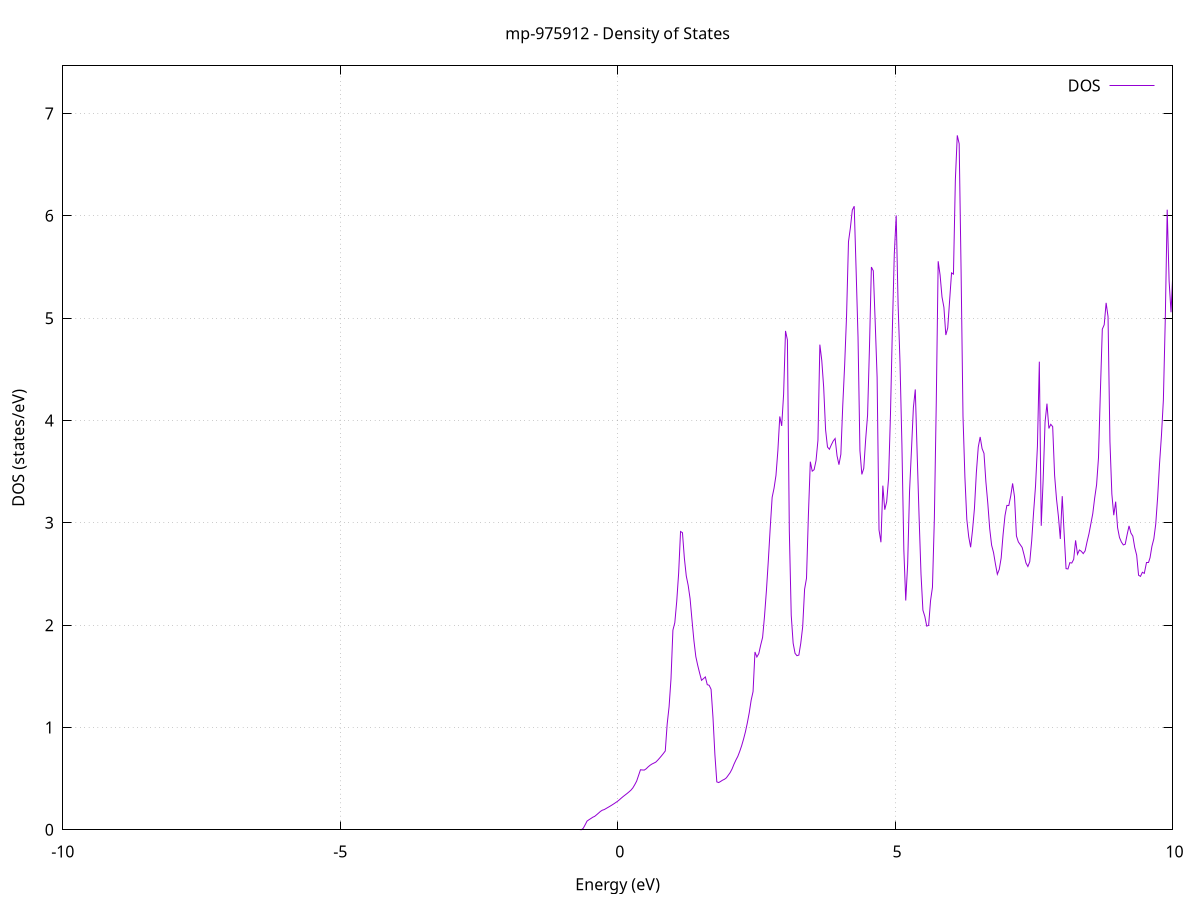 set title 'mp-975912 - Density of States'
set xlabel 'Energy (eV)'
set ylabel 'DOS (states/eV)'
set grid
set xrange [-10:10]
set yrange [0:7.466]
set xzeroaxis lt -1
set terminal png size 800,600
set output 'mp-975912_dos_gnuplot.png'
plot '-' using 1:2 with lines title 'DOS'
-32.230200 0.000000
-32.195800 0.000000
-32.161400 0.000000
-32.127000 0.000000
-32.092600 0.000000
-32.058200 0.000000
-32.023800 0.000000
-31.989400 0.000000
-31.955000 0.000000
-31.920600 0.000000
-31.886200 0.000000
-31.851800 0.000000
-31.817400 0.000000
-31.783000 0.000000
-31.748700 0.000000
-31.714300 0.000000
-31.679900 0.000000
-31.645500 0.000000
-31.611100 0.000000
-31.576700 0.000000
-31.542300 0.000000
-31.507900 0.000000
-31.473500 0.000000
-31.439100 0.000000
-31.404700 0.000000
-31.370300 0.000000
-31.335900 0.000000
-31.301500 0.000000
-31.267100 0.000000
-31.232700 0.000000
-31.198300 0.000000
-31.163900 0.000000
-31.129500 0.000000
-31.095100 0.000000
-31.060700 0.000000
-31.026300 0.000000
-30.991900 0.000000
-30.957600 0.000000
-30.923200 0.000000
-30.888800 0.000000
-30.854400 0.000000
-30.820000 0.000000
-30.785600 0.000000
-30.751200 0.000000
-30.716800 0.000000
-30.682400 0.000000
-30.648000 0.000000
-30.613600 0.000000
-30.579200 0.000000
-30.544800 0.000000
-30.510400 0.000000
-30.476000 0.000000
-30.441600 0.000000
-30.407200 0.000000
-30.372800 0.000000
-30.338400 0.000000
-30.304000 0.000000
-30.269600 0.000000
-30.235200 0.000000
-30.200800 0.000000
-30.166500 0.000000
-30.132100 0.000000
-30.097700 0.000000
-30.063300 0.000000
-30.028900 0.000000
-29.994500 0.000000
-29.960100 0.000000
-29.925700 0.000000
-29.891300 0.000000
-29.856900 0.000000
-29.822500 0.000000
-29.788100 0.000000
-29.753700 0.000000
-29.719300 0.000000
-29.684900 0.000000
-29.650500 0.000000
-29.616100 0.000000
-29.581700 0.000000
-29.547300 0.000000
-29.512900 0.000000
-29.478500 0.000000
-29.444100 0.000000
-29.409700 0.000000
-29.375400 0.000000
-29.341000 0.000000
-29.306600 0.000000
-29.272200 0.000000
-29.237800 0.000000
-29.203400 0.000000
-29.169000 0.000000
-29.134600 0.000000
-29.100200 0.522700
-29.065800 1.760200
-29.031400 1.872400
-28.997000 2.309400
-28.962600 3.692000
-28.928200 4.450900
-28.893800 4.327800
-28.859400 4.587100
-28.825000 5.228700
-28.790600 5.491700
-28.756200 7.944500
-28.721800 6.947200
-28.687400 5.708600
-28.653000 5.027500
-28.618600 4.619600
-28.584300 4.426400
-28.549900 4.313200
-28.515500 4.597200
-28.481100 5.049800
-28.446700 5.809000
-28.412300 7.001900
-28.377900 11.625800
-28.343500 16.195200
-28.309100 23.183700
-28.274700 12.907200
-28.240300 19.105000
-28.205900 8.105200
-28.171500 15.944500
-28.137100 12.770700
-28.102700 13.943300
-28.068300 16.001600
-28.033900 10.591900
-27.999500 7.752100
-27.965100 8.928300
-27.930700 7.829700
-27.896300 7.084100
-27.861900 4.051700
-27.827500 4.212200
-27.793200 7.869700
-27.758800 8.831000
-27.724400 7.413700
-27.690000 11.880600
-27.655600 14.558500
-27.621200 13.203000
-27.586800 19.673900
-27.552400 25.943400
-27.518000 12.182100
-27.483600 9.671700
-27.449200 6.983100
-27.414800 4.896800
-27.380400 4.379500
-27.346000 4.070600
-27.311600 3.983200
-27.277200 4.052100
-27.242800 4.165600
-27.208400 4.317600
-27.174000 4.589400
-27.139600 5.317700
-27.105200 6.103800
-27.070800 9.078300
-27.036400 6.692700
-27.002100 5.175300
-26.967700 4.607000
-26.933300 3.736900
-26.898900 2.359600
-26.864500 0.000000
-26.830100 0.000000
-26.795700 0.000000
-26.761300 0.000000
-26.726900 0.000000
-26.692500 0.000000
-26.658100 0.000000
-26.623700 0.000000
-26.589300 0.000000
-26.554900 0.000000
-26.520500 0.000000
-26.486100 0.000000
-26.451700 0.000000
-26.417300 0.000000
-26.382900 0.000000
-26.348500 0.000000
-26.314100 0.000000
-26.279700 0.000000
-26.245300 0.000000
-26.211000 0.000000
-26.176600 0.000000
-26.142200 0.000000
-26.107800 0.000000
-26.073400 0.000000
-26.039000 0.000000
-26.004600 0.000000
-25.970200 0.000000
-25.935800 0.000000
-25.901400 0.000000
-25.867000 0.000000
-25.832600 0.000000
-25.798200 0.000000
-25.763800 0.000000
-25.729400 0.000000
-25.695000 0.000000
-25.660600 0.000000
-25.626200 0.000000
-25.591800 0.000000
-25.557400 0.000000
-25.523000 0.000000
-25.488600 0.000000
-25.454200 0.000000
-25.419900 0.000000
-25.385500 0.000000
-25.351100 0.000000
-25.316700 0.000000
-25.282300 0.000000
-25.247900 0.000000
-25.213500 0.000000
-25.179100 0.000000
-25.144700 0.000000
-25.110300 0.000000
-25.075900 0.000000
-25.041500 0.000000
-25.007100 0.000000
-24.972700 0.000000
-24.938300 0.000000
-24.903900 0.000000
-24.869500 0.000000
-24.835100 0.000000
-24.800700 0.000000
-24.766300 0.000000
-24.731900 0.000000
-24.697500 0.000000
-24.663100 0.000000
-24.628800 0.000000
-24.594400 0.000000
-24.560000 0.000000
-24.525600 0.000000
-24.491200 0.000000
-24.456800 0.000000
-24.422400 0.000000
-24.388000 0.000000
-24.353600 0.000000
-24.319200 0.000000
-24.284800 0.000000
-24.250400 0.000000
-24.216000 0.000000
-24.181600 0.000000
-24.147200 0.000000
-24.112800 0.000000
-24.078400 0.000000
-24.044000 0.000000
-24.009600 0.000000
-23.975200 0.000000
-23.940800 0.000000
-23.906400 0.000000
-23.872000 0.000000
-23.837700 0.000000
-23.803300 0.000000
-23.768900 0.000000
-23.734500 0.000000
-23.700100 0.000000
-23.665700 0.000000
-23.631300 0.000000
-23.596900 0.000000
-23.562500 0.000000
-23.528100 0.000000
-23.493700 0.000000
-23.459300 0.000000
-23.424900 0.000000
-23.390500 0.000000
-23.356100 0.000000
-23.321700 0.000000
-23.287300 0.000000
-23.252900 0.000000
-23.218500 0.000000
-23.184100 0.000000
-23.149700 0.000000
-23.115300 0.000000
-23.080900 0.000000
-23.046600 0.000000
-23.012200 0.000000
-22.977800 0.000000
-22.943400 0.000000
-22.909000 0.000000
-22.874600 0.000000
-22.840200 0.000000
-22.805800 0.000000
-22.771400 0.000000
-22.737000 0.000000
-22.702600 0.000000
-22.668200 0.000000
-22.633800 0.000000
-22.599400 0.000000
-22.565000 0.000000
-22.530600 0.000000
-22.496200 0.000000
-22.461800 0.000000
-22.427400 0.000000
-22.393000 0.000000
-22.358600 0.000000
-22.324200 0.000000
-22.289800 0.000000
-22.255500 0.000000
-22.221100 0.000000
-22.186700 0.000000
-22.152300 0.000000
-22.117900 0.000000
-22.083500 0.000000
-22.049100 0.000000
-22.014700 0.000000
-21.980300 0.000000
-21.945900 0.000000
-21.911500 0.000000
-21.877100 0.000000
-21.842700 0.000000
-21.808300 0.000000
-21.773900 0.000000
-21.739500 0.000000
-21.705100 0.000000
-21.670700 0.000000
-21.636300 0.000000
-21.601900 0.000000
-21.567500 0.000000
-21.533100 0.000000
-21.498700 0.000000
-21.464400 0.000000
-21.430000 0.000000
-21.395600 0.000000
-21.361200 0.000000
-21.326800 0.000000
-21.292400 0.000000
-21.258000 0.000000
-21.223600 0.000000
-21.189200 0.000000
-21.154800 0.000000
-21.120400 0.000000
-21.086000 0.000000
-21.051600 0.000000
-21.017200 0.000000
-20.982800 0.000000
-20.948400 0.000000
-20.914000 0.000000
-20.879600 0.000000
-20.845200 0.000000
-20.810800 0.000000
-20.776400 0.000000
-20.742000 0.000000
-20.707600 0.000000
-20.673300 0.000000
-20.638900 0.000000
-20.604500 0.000000
-20.570100 0.000000
-20.535700 0.000000
-20.501300 0.000000
-20.466900 0.000000
-20.432500 0.000000
-20.398100 0.000000
-20.363700 0.000000
-20.329300 0.000000
-20.294900 0.000000
-20.260500 0.000000
-20.226100 0.000000
-20.191700 0.000000
-20.157300 0.000000
-20.122900 0.000000
-20.088500 0.000000
-20.054100 0.000000
-20.019700 0.000000
-19.985300 0.000000
-19.950900 0.000000
-19.916500 0.000000
-19.882200 0.000000
-19.847800 0.000000
-19.813400 0.000000
-19.779000 0.000000
-19.744600 0.000000
-19.710200 0.000000
-19.675800 0.000000
-19.641400 0.000000
-19.607000 0.000000
-19.572600 0.000000
-19.538200 0.000000
-19.503800 0.000000
-19.469400 0.000000
-19.435000 0.000000
-19.400600 0.000000
-19.366200 0.000000
-19.331800 0.000000
-19.297400 0.000000
-19.263000 0.000000
-19.228600 0.000000
-19.194200 0.000000
-19.159800 0.000000
-19.125400 0.000000
-19.091100 0.000000
-19.056700 0.000000
-19.022300 0.000000
-18.987900 0.000000
-18.953500 0.000000
-18.919100 0.000000
-18.884700 0.000000
-18.850300 0.000000
-18.815900 0.000000
-18.781500 0.000000
-18.747100 0.000000
-18.712700 0.000000
-18.678300 0.000000
-18.643900 0.000000
-18.609500 0.000000
-18.575100 0.000000
-18.540700 0.000000
-18.506300 0.000000
-18.471900 0.000000
-18.437500 0.000000
-18.403100 0.000000
-18.368700 0.000000
-18.334300 0.000000
-18.300000 0.000000
-18.265600 0.000000
-18.231200 0.000000
-18.196800 0.000000
-18.162400 0.000000
-18.128000 0.000000
-18.093600 0.000000
-18.059200 0.000000
-18.024800 0.000000
-17.990400 0.000000
-17.956000 0.000000
-17.921600 0.000000
-17.887200 0.000000
-17.852800 0.000000
-17.818400 0.000000
-17.784000 0.000000
-17.749600 0.000000
-17.715200 0.000000
-17.680800 0.000000
-17.646400 0.000000
-17.612000 0.000000
-17.577600 0.000000
-17.543200 0.000000
-17.508900 0.000000
-17.474500 0.000000
-17.440100 0.000000
-17.405700 0.000000
-17.371300 0.000000
-17.336900 0.000000
-17.302500 0.000000
-17.268100 0.000000
-17.233700 0.000000
-17.199300 0.000000
-17.164900 0.000000
-17.130500 0.000000
-17.096100 0.000000
-17.061700 0.000000
-17.027300 0.000000
-16.992900 0.000000
-16.958500 0.000000
-16.924100 0.000000
-16.889700 0.000000
-16.855300 0.000000
-16.820900 0.000000
-16.786500 0.000000
-16.752100 0.000000
-16.717800 0.000000
-16.683400 0.000000
-16.649000 0.000000
-16.614600 0.000000
-16.580200 0.000000
-16.545800 0.000000
-16.511400 0.000000
-16.477000 0.000000
-16.442600 0.000000
-16.408200 0.000000
-16.373800 0.000000
-16.339400 0.000000
-16.305000 0.000000
-16.270600 0.000000
-16.236200 0.000000
-16.201800 0.000000
-16.167400 0.000000
-16.133000 0.000000
-16.098600 0.000000
-16.064200 0.000000
-16.029800 0.000000
-15.995400 0.000000
-15.961000 0.000000
-15.926700 0.000000
-15.892300 0.000000
-15.857900 0.000000
-15.823500 0.000000
-15.789100 0.000000
-15.754700 0.000000
-15.720300 0.000000
-15.685900 0.000000
-15.651500 0.000000
-15.617100 0.000000
-15.582700 0.000000
-15.548300 0.000000
-15.513900 0.000000
-15.479500 0.000000
-15.445100 0.000000
-15.410700 0.000000
-15.376300 0.000000
-15.341900 0.000000
-15.307500 0.000000
-15.273100 0.000000
-15.238700 0.000000
-15.204300 0.000000
-15.169900 0.000000
-15.135600 0.000000
-15.101200 0.000000
-15.066800 0.000000
-15.032400 0.000000
-14.998000 0.000000
-14.963600 0.000000
-14.929200 0.000000
-14.894800 0.000000
-14.860400 0.000000
-14.826000 0.000000
-14.791600 0.000000
-14.757200 0.000000
-14.722800 0.000000
-14.688400 0.000000
-14.654000 0.000000
-14.619600 0.000000
-14.585200 0.000000
-14.550800 0.000000
-14.516400 0.000000
-14.482000 0.000000
-14.447600 0.000000
-14.413200 0.000000
-14.378800 0.000000
-14.344500 0.000000
-14.310100 0.000000
-14.275700 0.000000
-14.241300 0.000000
-14.206900 0.000000
-14.172500 0.000000
-14.138100 0.000000
-14.103700 0.000000
-14.069300 0.000000
-14.034900 0.000000
-14.000500 0.000000
-13.966100 0.000000
-13.931700 0.000000
-13.897300 0.000000
-13.862900 0.000000
-13.828500 0.000000
-13.794100 0.000000
-13.759700 0.000000
-13.725300 0.000000
-13.690900 0.000000
-13.656500 0.000000
-13.622100 0.000000
-13.587700 0.000000
-13.553400 0.000000
-13.519000 0.000000
-13.484600 0.000000
-13.450200 0.000000
-13.415800 0.000000
-13.381400 0.000000
-13.347000 0.000000
-13.312600 0.000000
-13.278200 0.000000
-13.243800 0.000000
-13.209400 0.000000
-13.175000 0.000000
-13.140600 0.000000
-13.106200 0.000000
-13.071800 0.000000
-13.037400 0.000000
-13.003000 0.000000
-12.968600 0.000000
-12.934200 0.000000
-12.899800 0.000000
-12.865400 0.000000
-12.831000 0.000000
-12.796600 0.000000
-12.762300 0.000000
-12.727900 0.000000
-12.693500 0.000000
-12.659100 0.000000
-12.624700 0.000000
-12.590300 0.000000
-12.555900 0.000000
-12.521500 0.000000
-12.487100 0.000000
-12.452700 0.000000
-12.418300 0.000000
-12.383900 0.000000
-12.349500 0.000000
-12.315100 0.000000
-12.280700 0.000000
-12.246300 0.000000
-12.211900 0.000000
-12.177500 0.000000
-12.143100 0.000000
-12.108700 0.000000
-12.074300 0.000000
-12.039900 0.000000
-12.005500 0.000000
-11.971200 0.000000
-11.936800 0.000000
-11.902400 0.000000
-11.868000 0.000000
-11.833600 0.000000
-11.799200 0.000000
-11.764800 0.000000
-11.730400 0.000000
-11.696000 0.000000
-11.661600 0.000000
-11.627200 0.000000
-11.592800 0.000000
-11.558400 0.000000
-11.524000 0.000000
-11.489600 0.000000
-11.455200 0.000000
-11.420800 0.000000
-11.386400 0.000000
-11.352000 0.000000
-11.317600 0.000000
-11.283200 0.000000
-11.248800 0.000000
-11.214400 0.000000
-11.180100 0.000000
-11.145700 0.000000
-11.111300 0.000000
-11.076900 0.000000
-11.042500 0.000000
-11.008100 0.000000
-10.973700 0.000000
-10.939300 0.000000
-10.904900 0.000000
-10.870500 0.000000
-10.836100 0.000000
-10.801700 0.000000
-10.767300 0.000000
-10.732900 0.000000
-10.698500 0.000000
-10.664100 0.000000
-10.629700 0.000000
-10.595300 0.000000
-10.560900 0.000000
-10.526500 0.000000
-10.492100 0.000000
-10.457700 0.000000
-10.423300 0.000000
-10.389000 0.000000
-10.354600 0.000000
-10.320200 0.000000
-10.285800 0.000000
-10.251400 0.000000
-10.217000 0.000000
-10.182600 0.000000
-10.148200 0.000000
-10.113800 0.000000
-10.079400 0.000000
-10.045000 0.000000
-10.010600 0.000000
-9.976200 0.000000
-9.941800 0.000000
-9.907400 0.000000
-9.873000 0.000000
-9.838600 0.000000
-9.804200 0.000000
-9.769800 0.000000
-9.735400 0.000000
-9.701000 0.000000
-9.666600 0.000000
-9.632200 0.000000
-9.597900 0.000000
-9.563500 0.000000
-9.529100 0.000000
-9.494700 0.000000
-9.460300 0.000000
-9.425900 0.000000
-9.391500 0.000000
-9.357100 0.000000
-9.322700 0.000000
-9.288300 0.000000
-9.253900 0.000000
-9.219500 0.000000
-9.185100 0.000000
-9.150700 0.000000
-9.116300 0.000000
-9.081900 0.000000
-9.047500 0.000000
-9.013100 0.000000
-8.978700 0.000000
-8.944300 0.000000
-8.909900 0.000000
-8.875500 0.000000
-8.841100 0.000000
-8.806800 0.000000
-8.772400 0.000000
-8.738000 0.000000
-8.703600 0.000000
-8.669200 0.000000
-8.634800 0.000000
-8.600400 0.000000
-8.566000 0.000000
-8.531600 0.000000
-8.497200 0.000000
-8.462800 0.000000
-8.428400 0.000000
-8.394000 0.000000
-8.359600 0.000000
-8.325200 0.000000
-8.290800 0.000000
-8.256400 0.000000
-8.222000 0.000000
-8.187600 0.000000
-8.153200 0.000000
-8.118800 0.000000
-8.084400 0.000000
-8.050000 0.000000
-8.015700 0.000000
-7.981300 0.000000
-7.946900 0.000000
-7.912500 0.000000
-7.878100 0.000000
-7.843700 0.000000
-7.809300 0.000000
-7.774900 0.000000
-7.740500 0.000000
-7.706100 0.000000
-7.671700 0.000000
-7.637300 0.000000
-7.602900 0.000000
-7.568500 0.000000
-7.534100 0.000000
-7.499700 0.000000
-7.465300 0.000000
-7.430900 0.000000
-7.396500 0.000000
-7.362100 0.000000
-7.327700 0.000000
-7.293300 0.000000
-7.258900 0.000000
-7.224600 0.000000
-7.190200 0.000000
-7.155800 0.000000
-7.121400 0.000000
-7.087000 0.000000
-7.052600 0.000000
-7.018200 0.000000
-6.983800 0.000000
-6.949400 0.000000
-6.915000 0.000000
-6.880600 0.000000
-6.846200 0.000000
-6.811800 0.000000
-6.777400 0.000000
-6.743000 0.000000
-6.708600 0.000000
-6.674200 0.000000
-6.639800 0.000000
-6.605400 0.000000
-6.571000 0.000000
-6.536600 0.000000
-6.502200 0.000000
-6.467800 0.000000
-6.433500 0.000000
-6.399100 0.000000
-6.364700 0.000000
-6.330300 0.000000
-6.295900 0.000000
-6.261500 0.000000
-6.227100 0.000000
-6.192700 0.000000
-6.158300 0.000000
-6.123900 0.000000
-6.089500 0.000000
-6.055100 0.000000
-6.020700 0.000000
-5.986300 0.000000
-5.951900 0.000000
-5.917500 0.000000
-5.883100 0.000000
-5.848700 0.000000
-5.814300 0.000000
-5.779900 0.000000
-5.745500 0.000000
-5.711100 0.000000
-5.676700 0.000000
-5.642400 0.000000
-5.608000 0.000000
-5.573600 0.000000
-5.539200 0.000000
-5.504800 0.000000
-5.470400 0.000000
-5.436000 0.000000
-5.401600 0.000000
-5.367200 0.000000
-5.332800 0.000000
-5.298400 0.000000
-5.264000 0.000000
-5.229600 0.000000
-5.195200 0.000000
-5.160800 0.000000
-5.126400 0.000000
-5.092000 0.000000
-5.057600 0.000000
-5.023200 0.000000
-4.988800 0.000000
-4.954400 0.000000
-4.920000 0.000000
-4.885600 0.000000
-4.851300 0.000000
-4.816900 0.000000
-4.782500 0.000000
-4.748100 0.000000
-4.713700 0.000000
-4.679300 0.000000
-4.644900 0.000000
-4.610500 0.000000
-4.576100 0.000000
-4.541700 0.000000
-4.507300 0.000000
-4.472900 0.000000
-4.438500 0.000000
-4.404100 0.000000
-4.369700 0.000000
-4.335300 0.000000
-4.300900 0.000000
-4.266500 0.000000
-4.232100 0.000000
-4.197700 0.000000
-4.163300 0.000000
-4.128900 0.000000
-4.094500 0.000000
-4.060200 0.000000
-4.025800 0.000000
-3.991400 0.000000
-3.957000 0.000000
-3.922600 0.000000
-3.888200 0.000000
-3.853800 0.000000
-3.819400 0.000000
-3.785000 0.000000
-3.750600 0.000000
-3.716200 0.000000
-3.681800 0.000000
-3.647400 0.000000
-3.613000 0.000000
-3.578600 0.000000
-3.544200 0.000000
-3.509800 0.000000
-3.475400 0.000000
-3.441000 0.000000
-3.406600 0.000000
-3.372200 0.000000
-3.337800 0.000000
-3.303400 0.000000
-3.269100 0.000000
-3.234700 0.000000
-3.200300 0.000000
-3.165900 0.000000
-3.131500 0.000000
-3.097100 0.000000
-3.062700 0.000000
-3.028300 0.000000
-2.993900 0.000000
-2.959500 0.000000
-2.925100 0.000000
-2.890700 0.000000
-2.856300 0.000000
-2.821900 0.000000
-2.787500 0.000000
-2.753100 0.000000
-2.718700 0.000000
-2.684300 0.000000
-2.649900 0.000000
-2.615500 0.000000
-2.581100 0.000000
-2.546700 0.000000
-2.512300 0.000000
-2.478000 0.000000
-2.443600 0.000000
-2.409200 0.000000
-2.374800 0.000000
-2.340400 0.000000
-2.306000 0.000000
-2.271600 0.000000
-2.237200 0.000000
-2.202800 0.000000
-2.168400 0.000000
-2.134000 0.000000
-2.099600 0.000000
-2.065200 0.000000
-2.030800 0.000000
-1.996400 0.000000
-1.962000 0.000000
-1.927600 0.000000
-1.893200 0.000000
-1.858800 0.000000
-1.824400 0.000000
-1.790000 0.000000
-1.755600 0.000000
-1.721200 0.000000
-1.686900 0.000000
-1.652500 0.000000
-1.618100 0.000000
-1.583700 0.000000
-1.549300 0.000000
-1.514900 0.000000
-1.480500 0.000000
-1.446100 0.000000
-1.411700 0.000000
-1.377300 0.000000
-1.342900 0.000000
-1.308500 0.000000
-1.274100 0.000000
-1.239700 0.000000
-1.205300 0.000000
-1.170900 0.000000
-1.136500 0.000000
-1.102100 0.000000
-1.067700 0.000000
-1.033300 0.000000
-0.998900 0.000000
-0.964500 0.000000
-0.930100 0.000000
-0.895800 0.000000
-0.861400 0.000000
-0.827000 0.000000
-0.792600 0.000000
-0.758200 0.000000
-0.723800 0.000000
-0.689400 0.000000
-0.655000 0.000100
-0.620600 0.014100
-0.586200 0.048200
-0.551800 0.084800
-0.517400 0.098000
-0.483000 0.109900
-0.448600 0.122500
-0.414200 0.131000
-0.379800 0.146300
-0.345400 0.162400
-0.311000 0.179100
-0.276600 0.191200
-0.242200 0.197300
-0.207800 0.208100
-0.173400 0.218900
-0.139000 0.229800
-0.104700 0.241200
-0.070300 0.253200
-0.035900 0.265600
-0.001500 0.278700
0.032900 0.293700
0.067300 0.310300
0.101700 0.326000
0.136100 0.340400
0.170500 0.354900
0.204900 0.370400
0.239300 0.387100
0.273700 0.409000
0.308100 0.440500
0.342500 0.475600
0.376900 0.530900
0.411300 0.586400
0.445700 0.584500
0.480100 0.583500
0.514500 0.596100
0.548900 0.614600
0.583300 0.630100
0.617700 0.642400
0.652100 0.651500
0.686400 0.660800
0.720800 0.679200
0.755200 0.700200
0.789600 0.722200
0.824000 0.745400
0.858400 0.770200
0.892800 1.033800
0.927200 1.203200
0.961600 1.475400
0.996000 1.951000
1.030400 2.024700
1.064800 2.232400
1.099200 2.506300
1.133600 2.915200
1.168000 2.903700
1.202400 2.655100
1.236800 2.480800
1.271200 2.388600
1.305600 2.258700
1.340000 2.049600
1.374400 1.850500
1.408800 1.693000
1.443200 1.606900
1.477500 1.531400
1.511900 1.460600
1.546300 1.476800
1.580700 1.493800
1.615100 1.418200
1.649500 1.412200
1.683900 1.372900
1.718300 1.097300
1.752700 0.734800
1.787100 0.468100
1.821500 0.461500
1.855900 0.472500
1.890300 0.484500
1.924700 0.493300
1.959100 0.507400
1.993500 0.532800
2.027900 0.558900
2.062300 0.594500
2.096700 0.640900
2.131100 0.681100
2.165500 0.717100
2.199900 0.765600
2.234300 0.820500
2.268600 0.884800
2.303000 0.957100
2.337400 1.045100
2.371800 1.143700
2.406200 1.265800
2.440600 1.350300
2.475000 1.737900
2.509400 1.688600
2.543800 1.721500
2.578200 1.805800
2.612600 1.880400
2.647000 2.087200
2.681400 2.337800
2.715800 2.632000
2.750200 2.953500
2.784600 3.249200
2.819000 3.339000
2.853400 3.463100
2.887800 3.706000
2.922200 4.039500
2.956600 3.947100
2.991000 4.255800
3.025400 4.875700
3.059700 4.787500
3.094100 2.923000
3.128500 2.096000
3.162900 1.823900
3.197300 1.724200
3.231700 1.701300
3.266100 1.707600
3.300500 1.822900
3.334900 1.983800
3.369300 2.351000
3.403700 2.458300
3.438100 3.078600
3.472500 3.597600
3.506900 3.505000
3.541300 3.519400
3.575700 3.609100
3.610100 3.806900
3.644500 4.741500
3.678900 4.587700
3.713300 4.324200
3.747700 3.908700
3.782100 3.740600
3.816500 3.719000
3.850800 3.761800
3.885200 3.799600
3.919600 3.824000
3.954000 3.655200
3.988400 3.568300
4.022800 3.669600
4.057200 4.147100
4.091600 4.544700
4.126000 5.028700
4.160400 5.747800
4.194800 5.883800
4.229200 6.056300
4.263600 6.094500
4.298000 5.467300
4.332400 4.814400
4.366800 3.705800
4.401200 3.473200
4.435600 3.532500
4.470000 3.814800
4.504400 4.052400
4.538800 4.720900
4.573200 5.499800
4.607600 5.463200
4.641900 4.960200
4.676300 4.421900
4.710700 2.931000
4.745100 2.810100
4.779500 3.363500
4.813900 3.128300
4.848300 3.204600
4.882700 3.432400
4.917100 4.058600
4.951500 4.897200
4.985900 5.624300
5.020300 6.005200
5.054700 5.131300
5.089100 4.563100
5.123500 3.758000
5.157900 2.737900
5.192300 2.240800
5.226700 2.594600
5.261100 3.310800
5.295500 3.712900
5.329900 4.124700
5.364300 4.303600
5.398700 3.665700
5.433000 3.056200
5.467400 2.498500
5.501800 2.146000
5.536200 2.085300
5.570600 1.990600
5.605000 1.997800
5.639400 2.239300
5.673800 2.370100
5.708200 3.043400
5.742600 4.175900
5.777000 5.556500
5.811400 5.421500
5.845800 5.207400
5.880200 5.106400
5.914600 4.835400
5.949000 4.904000
5.983400 5.175300
6.017800 5.442900
6.052200 5.430600
6.086600 6.352200
6.121000 6.786900
6.155400 6.704800
6.189800 5.461300
6.224100 4.043900
6.258500 3.448200
6.292900 3.033800
6.327300 2.863700
6.361700 2.761000
6.396100 2.928900
6.430500 3.140700
6.464900 3.490600
6.499300 3.740300
6.533700 3.839300
6.568100 3.726000
6.602500 3.679000
6.636900 3.400000
6.671300 3.190600
6.705700 2.942300
6.740100 2.781100
6.774500 2.710000
6.808900 2.597500
6.843300 2.497300
6.877700 2.545500
6.912100 2.656100
6.946500 2.884200
6.980900 3.069800
7.015200 3.170300
7.049600 3.168900
7.084000 3.261100
7.118400 3.385100
7.152800 3.254400
7.187200 2.871900
7.221600 2.813400
7.256000 2.786600
7.290400 2.759400
7.324800 2.687100
7.359200 2.607400
7.393600 2.572900
7.428000 2.621100
7.462400 2.825800
7.496800 3.105000
7.531200 3.357300
7.565600 3.747900
7.600000 4.574800
7.634400 2.970800
7.668800 3.419700
7.703200 3.982700
7.737600 4.164700
7.772000 3.922300
7.806300 3.962900
7.840700 3.940000
7.875100 3.465000
7.909500 3.233100
7.943900 3.062500
7.978300 2.842100
8.012700 3.260700
8.047100 2.894600
8.081500 2.552400
8.115900 2.548800
8.150300 2.610700
8.184700 2.607000
8.219100 2.642900
8.253500 2.828600
8.287900 2.692800
8.322300 2.734500
8.356700 2.721600
8.391100 2.699200
8.425500 2.726200
8.459900 2.813800
8.494300 2.892400
8.528700 2.990200
8.563100 3.089900
8.597400 3.242600
8.631800 3.371700
8.666200 3.636300
8.700600 4.286300
8.735000 4.892300
8.769400 4.936000
8.803800 5.149700
8.838200 5.015700
8.872600 3.794500
8.907000 3.281600
8.941400 3.074400
8.975800 3.207100
9.010200 2.953200
9.044600 2.856300
9.079000 2.812400
9.113400 2.784100
9.147800 2.790800
9.182200 2.884300
9.216600 2.969900
9.251000 2.899900
9.285400 2.869500
9.319800 2.757600
9.354200 2.683800
9.388500 2.487700
9.422900 2.476600
9.457300 2.517000
9.491700 2.506000
9.526100 2.616400
9.560500 2.616400
9.594900 2.658300
9.629300 2.770700
9.663700 2.843800
9.698100 2.989200
9.732500 3.253200
9.766900 3.580700
9.801300 3.856400
9.835700 4.201700
9.870100 4.993200
9.904500 6.060500
9.938900 5.362900
9.973300 5.058200
10.007700 5.457000
10.042100 5.808500
10.076500 6.191800
10.110900 8.127800
10.145300 6.145500
10.179600 4.346000
10.214000 4.387600
10.248400 4.539300
10.282800 4.746800
10.317200 5.209300
10.351600 5.265600
10.386000 5.610800
10.420400 5.158400
10.454800 4.390900
10.489200 3.268500
10.523600 2.844900
10.558000 2.819800
10.592400 3.773600
10.626800 4.362000
10.661200 4.052200
10.695600 4.669700
10.730000 3.098000
10.764400 2.748800
10.798800 2.729800
10.833200 2.947500
10.867600 3.468000
10.902000 3.542900
10.936400 3.414500
10.970700 3.357000
11.005100 3.340500
11.039500 3.070000
11.073900 2.930200
11.108300 2.783200
11.142700 2.639500
11.177100 2.579900
11.211500 2.536500
11.245900 2.489700
11.280300 2.689200
11.314700 3.033800
11.349100 3.559900
11.383500 3.394500
11.417900 2.995000
11.452300 2.617800
11.486700 2.329600
11.521100 1.991200
11.555500 1.629300
11.589900 1.470200
11.624300 1.299900
11.658700 1.203500
11.693100 1.122000
11.727500 1.059700
11.761800 1.000000
11.796200 0.926400
11.830600 0.900400
11.865000 0.820400
11.899400 0.775300
11.933800 0.733400
11.968200 0.692900
12.002600 0.673200
12.037000 0.654300
12.071400 0.644400
12.105800 0.638000
12.140200 0.632400
12.174600 0.627400
12.209000 0.623100
12.243400 0.619900
12.277800 0.620300
12.312200 0.624800
12.346600 0.634000
12.381000 0.647500
12.415400 0.666200
12.449800 0.692000
12.484200 0.711000
12.518600 0.735000
12.552900 0.733800
12.587300 0.725400
12.621700 0.708200
12.656100 0.680500
12.690500 0.645600
12.724900 0.600300
12.759300 0.578200
12.793700 0.559400
12.828100 0.555500
12.862500 0.554700
12.896900 0.556300
12.931300 0.560200
12.965700 0.565500
13.000100 0.572000
13.034500 0.595100
13.068900 0.610300
13.103300 0.623000
13.137700 0.634600
13.172100 0.644600
13.206500 0.734800
13.240900 0.884200
13.275300 0.934600
13.309700 0.962300
13.344000 0.978300
13.378400 1.002600
13.412800 1.001700
13.447200 1.009900
13.481600 1.020200
13.516000 0.983500
13.550400 0.984300
13.584800 0.983600
13.619200 0.994900
13.653600 1.001600
13.688000 1.013600
13.722400 1.032700
13.756800 1.044100
13.791200 1.045500
13.825600 1.039500
13.860000 1.028900
13.894400 1.028400
13.928800 1.035400
13.963200 1.046600
13.997600 1.057700
14.032000 1.070700
14.066400 1.085200
14.100800 1.100900
14.135100 1.093900
14.169500 1.083200
14.203900 1.089000
14.238300 1.087500
14.272700 1.102300
14.307100 1.094900
14.341500 1.112000
14.375900 1.102400
14.410300 1.091100
14.444700 1.086500
14.479100 1.077800
14.513500 1.083200
14.547900 1.067100
14.582300 1.053800
14.616700 1.053100
14.651100 1.038200
14.685500 1.034200
14.719900 1.054600
14.754300 1.041800
14.788700 1.022400
14.823100 0.998200
14.857500 0.972200
14.891900 0.956300
14.926200 0.946700
14.960600 0.919700
14.995000 0.917300
15.029400 0.929700
15.063800 0.942600
15.098200 0.988500
15.132600 0.987200
15.167000 0.972900
15.201400 0.964000
15.235800 0.969000
15.270200 0.975000
15.304600 0.985800
15.339000 1.007900
15.373400 1.039200
15.407800 1.073000
15.442200 1.130600
15.476600 1.260400
15.511000 1.327000
15.545400 1.341200
15.579800 1.362100
15.614200 1.360200
15.648600 1.350000
15.683000 1.320700
15.717300 1.283100
15.751700 1.242200
15.786100 1.169300
15.820500 1.109300
15.854900 1.063400
15.889300 1.022800
15.923700 0.984800
15.958100 0.942000
15.992500 0.914400
16.026900 0.889800
16.061300 0.867600
16.095700 0.848400
16.130100 0.830100
16.164500 0.811200
16.198900 0.793400
16.233300 0.776700
16.267700 0.760300
16.302100 0.744700
16.336500 0.747700
16.370900 0.711700
16.405300 0.691400
16.439700 0.674900
16.474100 0.659000
16.508400 0.644800
16.542800 0.632300
16.577200 0.621700
16.611600 0.614900
16.646000 0.591300
16.680400 0.572500
16.714800 0.559200
16.749200 0.547500
16.783600 0.535500
16.818000 0.522200
16.852400 0.508100
16.886800 0.494600
16.921200 0.481600
16.955600 0.469500
16.990000 0.520300
17.024400 0.439800
17.058800 0.403600
17.093200 0.400100
17.127600 0.377200
17.162000 0.345700
17.196400 0.316000
17.230800 0.315600
17.265200 0.310200
17.299500 0.325000
17.333900 0.360400
17.368300 0.471200
17.402700 0.569400
17.437100 0.754900
17.471500 0.918700
17.505900 1.033000
17.540300 1.094600
17.574700 1.097800
17.609100 1.153400
17.643500 1.100900
17.677900 1.092200
17.712300 1.066600
17.746700 1.083600
17.781100 1.070800
17.815500 1.030700
17.849900 1.002800
17.884300 0.964400
17.918700 0.962000
17.953100 0.993100
17.987500 0.977000
18.021900 0.988100
18.056300 1.005500
18.090600 1.039200
18.125000 1.078000
18.159400 1.126200
18.193800 1.175800
18.228200 1.220000
18.262600 1.254100
18.297000 1.289600
18.331400 1.337200
18.365800 1.399900
18.400200 1.501700
18.434600 1.585000
18.469000 1.682700
18.503400 1.746600
18.537800 1.732100
18.572200 1.674200
18.606600 1.646400
18.641000 1.582000
18.675400 1.506100
18.709800 1.435800
18.744200 1.379100
18.778600 1.338900
18.813000 1.304400
18.847400 1.275100
18.881700 1.254100
18.916100 1.235000
18.950500 1.213300
18.984900 1.190600
19.019300 1.175700
19.053700 1.205400
19.088100 1.221800
19.122500 1.235400
19.156900 1.275000
19.191300 1.275300
19.225700 1.289100
19.260100 1.318500
19.294500 1.363500
19.328900 1.480200
19.363300 1.744100
19.397700 2.125400
19.432100 2.270300
19.466500 2.434600
19.500900 2.560500
19.535300 2.224400
19.569700 2.119700
19.604100 2.075600
19.638500 2.056600
19.672800 2.004500
19.707200 1.964400
19.741600 1.895900
19.776000 1.831900
19.810400 1.807000
19.844800 1.816400
19.879200 1.784000
19.913600 1.811500
19.948000 1.736100
19.982400 1.703600
20.016800 1.688000
20.051200 1.712400
20.085600 1.748900
20.120000 1.774900
20.154400 1.780400
20.188800 1.775700
20.223200 1.725400
20.257600 1.710900
20.292000 1.705200
20.326400 1.730000
20.360800 1.660900
20.395200 1.605100
20.429600 1.611500
20.463900 1.543900
20.498300 1.533100
20.532700 1.520900
20.567100 1.491900
20.601500 1.493200
20.635900 1.589600
20.670300 1.757300
20.704700 1.490600
20.739100 1.442100
20.773500 1.362700
20.807900 1.317600
20.842300 1.353400
20.876700 1.380700
20.911100 1.404400
20.945500 1.478300
20.979900 1.603800
21.014300 1.736100
21.048700 1.865100
21.083100 2.175100
21.117500 1.961700
21.151900 1.911200
21.186300 1.855000
21.220700 1.825600
21.255000 1.791500
21.289400 1.787200
21.323800 2.038500
21.358200 1.897100
21.392600 1.752900
21.427000 1.551200
21.461400 1.592800
21.495800 1.724800
21.530200 1.861400
21.564600 2.235900
21.599000 2.093200
21.633400 2.000900
21.667800 1.925300
21.702200 1.941600
21.736600 1.985300
21.771000 2.104800
21.805400 2.323300
21.839800 2.350500
21.874200 2.449300
21.908600 2.523300
21.943000 2.646200
21.977400 2.683500
22.011800 2.672800
22.046100 2.698400
22.080500 2.725400
22.114900 2.988400
22.149300 3.384100
22.183700 3.489000
22.218100 2.896400
22.252500 2.263500
22.286900 2.107300
22.321300 2.020200
22.355700 1.955200
22.390100 1.897200
22.424500 1.835500
22.458900 1.760500
22.493300 1.698200
22.527700 1.711900
22.562100 1.613900
22.596500 1.590000
22.630900 1.613400
22.665300 1.640500
22.699700 1.697000
22.734100 1.799900
22.768500 1.812600
22.802900 1.840600
22.837200 1.852800
22.871600 1.801700
22.906000 1.817800
22.940400 1.838400
22.974800 1.910700
23.009200 2.052100
23.043600 2.262600
23.078000 2.576000
23.112400 2.589300
23.146800 2.561700
23.181200 2.334000
23.215600 2.306100
23.250000 2.318300
23.284400 2.347300
23.318800 2.279300
23.353200 2.191800
23.387600 2.067400
23.422000 1.969100
23.456400 1.856700
23.490800 1.731300
23.525200 1.716700
23.559600 1.757100
23.594000 1.835400
23.628300 1.947600
23.662700 2.077900
23.697100 2.269200
23.731500 2.431300
23.765900 2.597300
23.800300 2.744200
23.834700 2.950400
23.869100 3.192700
23.903500 3.462400
23.937900 3.823100
23.972300 4.354200
24.006700 5.219100
24.041100 6.627400
24.075500 10.545200
24.109900 9.256600
24.144300 6.230300
24.178700 4.979500
24.213100 4.162700
24.247500 3.886900
24.281900 3.904200
24.316300 4.167700
24.350700 4.658000
24.385100 7.215500
24.419400 17.664600
24.453800 10.104700
24.488200 6.327500
24.522600 4.437400
24.557000 3.681100
24.591400 3.164100
24.625800 2.941100
24.660200 2.928600
24.694600 2.897900
24.729000 2.953700
24.763400 2.921000
24.797800 2.878000
24.832200 2.832100
24.866600 2.783100
24.901000 2.832400
24.935400 2.734500
24.969800 2.641300
25.004200 2.608500
25.038600 2.700300
25.073000 2.677400
25.107400 2.566100
25.141800 2.570900
25.176200 2.623500
25.210500 2.678200
25.244900 2.913500
25.279300 2.817800
25.313700 2.698500
25.348100 2.741500
25.382500 2.729700
25.416900 2.793300
25.451300 3.047200
25.485700 3.289000
25.520100 3.293200
25.554500 3.390000
25.588900 3.185600
25.623300 2.780100
25.657700 2.622600
25.692100 2.499800
25.726500 2.556400
25.760900 2.642100
25.795300 2.649400
25.829700 2.553700
25.864100 2.315400
25.898500 2.128600
25.932900 2.043200
25.967300 2.064300
26.001600 2.116100
26.036000 2.182900
26.070400 2.330400
26.104800 2.610700
26.139200 3.194700
26.173600 2.849600
26.208000 2.858000
26.242400 2.837800
26.276800 2.765700
26.311200 2.882700
26.345600 2.802600
26.380000 2.537200
26.414400 2.349000
26.448800 2.122800
26.483200 1.912200
26.517600 1.908100
26.552000 1.916100
26.586400 1.893100
26.620800 1.841100
26.655200 1.897600
26.689600 1.951300
26.724000 1.953400
26.758400 1.937100
26.792700 1.889400
26.827100 1.854100
26.861500 1.833800
26.895900 1.838900
26.930300 1.748600
26.964700 1.718200
26.999100 1.701800
27.033500 1.683800
27.067900 1.668400
27.102300 1.646000
27.136700 1.628600
27.171100 1.693200
27.205500 1.773800
27.239900 1.717400
27.274300 1.661200
27.308700 1.635700
27.343100 1.622800
27.377500 1.675600
27.411900 1.769400
27.446300 1.936400
27.480700 2.114300
27.515100 2.175300
27.549500 2.633100
27.583800 2.137300
27.618200 2.082200
27.652600 2.001300
27.687000 1.989300
27.721400 1.993800
27.755800 2.017800
27.790200 2.087800
27.824600 2.064400
27.859000 1.967400
27.893400 2.091500
27.927800 2.313100
27.962200 2.077600
27.996600 2.059300
28.031000 2.086200
28.065400 2.220600
28.099800 2.114200
28.134200 2.108700
28.168600 2.130900
28.203000 2.140600
28.237400 2.162500
28.271800 2.152700
28.306200 2.128000
28.340600 2.141200
28.374900 2.159700
28.409300 2.184200
28.443700 2.195600
28.478100 2.197800
28.512500 2.239100
28.546900 2.355800
28.581300 2.247500
28.615700 2.192900
28.650100 2.158400
28.684500 2.238900
28.718900 2.369500
28.753300 2.465100
28.787700 2.548800
28.822100 2.338400
28.856500 2.198000
28.890900 2.071000
28.925300 2.055300
28.959700 2.090300
28.994100 2.231400
29.028500 2.219500
29.062900 2.137000
29.097300 1.942200
29.131700 1.848400
29.166000 1.805500
29.200400 1.782800
29.234800 1.756300
29.269200 1.752200
29.303600 1.776600
29.338000 1.859200
29.372400 1.937200
29.406800 1.812100
29.441200 1.794700
29.475600 1.868500
29.510000 1.991100
29.544400 2.132000
29.578800 2.270900
29.613200 2.401200
29.647600 2.515100
29.682000 2.927200
29.716400 3.067000
29.750800 2.852200
29.785200 2.753200
29.819600 2.757100
29.854000 2.738500
29.888400 2.694600
29.922800 2.640900
29.957100 2.604200
29.991500 2.625200
30.025900 2.480800
30.060300 2.418500
30.094700 2.418800
30.129100 2.417500
30.163500 2.425300
30.197900 2.393000
30.232300 2.468800
30.266700 2.493400
30.301100 2.324900
30.335500 2.199400
30.369900 2.059500
30.404300 1.997500
30.438700 2.093900
30.473100 2.265600
30.507500 2.381000
30.541900 2.477900
30.576300 2.103000
30.610700 1.902100
30.645100 1.878300
30.679500 2.029700
30.713900 2.154500
30.748200 2.278300
30.782600 2.388400
30.817000 2.612300
30.851400 2.957200
30.885800 3.089900
30.920200 3.028900
30.954600 2.454500
30.989000 2.040300
31.023400 1.760600
31.057800 1.560600
31.092200 1.375800
31.126600 1.280700
31.161000 1.260800
31.195400 1.245600
31.229800 1.383500
31.264200 2.055400
31.298600 2.140400
31.333000 2.388400
31.367400 2.578400
31.401800 2.604900
31.436200 2.723900
31.470600 2.792300
31.505000 2.879400
31.539300 2.803100
31.573700 2.763700
31.608100 2.682800
31.642500 2.543200
31.676900 2.440600
31.711300 2.351600
31.745700 2.287900
31.780100 2.227900
31.814500 2.152600
31.848900 2.069600
31.883300 2.016900
31.917700 1.954200
31.952100 1.894800
31.986500 1.815300
32.020900 1.673000
32.055300 1.576700
32.089700 1.642100
32.124100 1.752700
32.158500 1.581300
32.192900 1.670100
32.227300 2.078600
32.261700 2.283900
32.296100 2.422200
32.330400 2.654600
32.364800 2.731200
32.399200 2.853900
32.433600 2.967000
32.468000 2.957600
32.502400 2.949800
32.536800 3.006400
32.571200 2.999200
32.605600 3.003100
32.640000 2.701700
32.674400 2.281100
32.708800 1.885800
32.743200 1.506600
32.777600 1.312100
32.812000 1.149900
32.846400 1.009200
32.880800 0.879300
32.915200 0.756800
32.949600 0.665700
32.984000 0.570500
33.018400 0.493400
33.052800 0.430700
33.087200 0.367200
33.121500 0.319300
33.155900 0.281800
33.190300 0.227000
33.224700 0.198000
33.259100 0.198600
33.293500 0.110900
33.327900 0.091900
33.362300 0.074400
33.396700 0.045200
33.431100 0.004300
33.465500 0.000000
33.499900 0.000000
33.534300 0.000000
33.568700 0.000000
33.603100 0.000000
33.637500 0.000000
33.671900 0.000000
33.706300 0.000000
33.740700 0.000000
33.775100 0.000000
33.809500 0.000000
33.843900 0.000000
33.878300 0.000000
33.912600 0.000000
33.947000 0.000000
33.981400 0.000000
34.015800 0.000000
34.050200 0.000000
34.084600 0.000000
34.119000 0.000000
34.153400 0.000000
34.187800 0.000000
34.222200 0.000000
34.256600 0.000000
34.291000 0.000000
34.325400 0.000000
34.359800 0.000000
34.394200 0.000000
34.428600 0.000000
34.463000 0.000000
34.497400 0.000000
34.531800 0.000000
34.566200 0.000000
34.600600 0.000000
34.635000 0.000000
34.669400 0.000000
34.703700 0.000000
34.738100 0.000000
34.772500 0.000000
34.806900 0.000000
34.841300 0.000000
34.875700 0.000000
34.910100 0.000000
34.944500 0.000000
34.978900 0.000000
35.013300 0.000000
35.047700 0.000000
35.082100 0.000000
35.116500 0.000000
35.150900 0.000000
35.185300 0.000000
35.219700 0.000000
35.254100 0.000000
35.288500 0.000000
35.322900 0.000000
35.357300 0.000000
35.391700 0.000000
35.426100 0.000000
35.460500 0.000000
35.494800 0.000000
35.529200 0.000000
35.563600 0.000000
35.598000 0.000000
35.632400 0.000000
35.666800 0.000000
35.701200 0.000000
35.735600 0.000000
35.770000 0.000000
35.804400 0.000000
35.838800 0.000000
35.873200 0.000000
35.907600 0.000000
35.942000 0.000000
35.976400 0.000000
36.010800 0.000000
36.045200 0.000000
36.079600 0.000000
36.114000 0.000000
36.148400 0.000000
36.182800 0.000000
36.217200 0.000000
36.251600 0.000000
36.285900 0.000000
36.320300 0.000000
36.354700 0.000000
36.389100 0.000000
36.423500 0.000000
36.457900 0.000000
36.492300 0.000000
36.526700 0.000000
36.561100 0.000000
e
